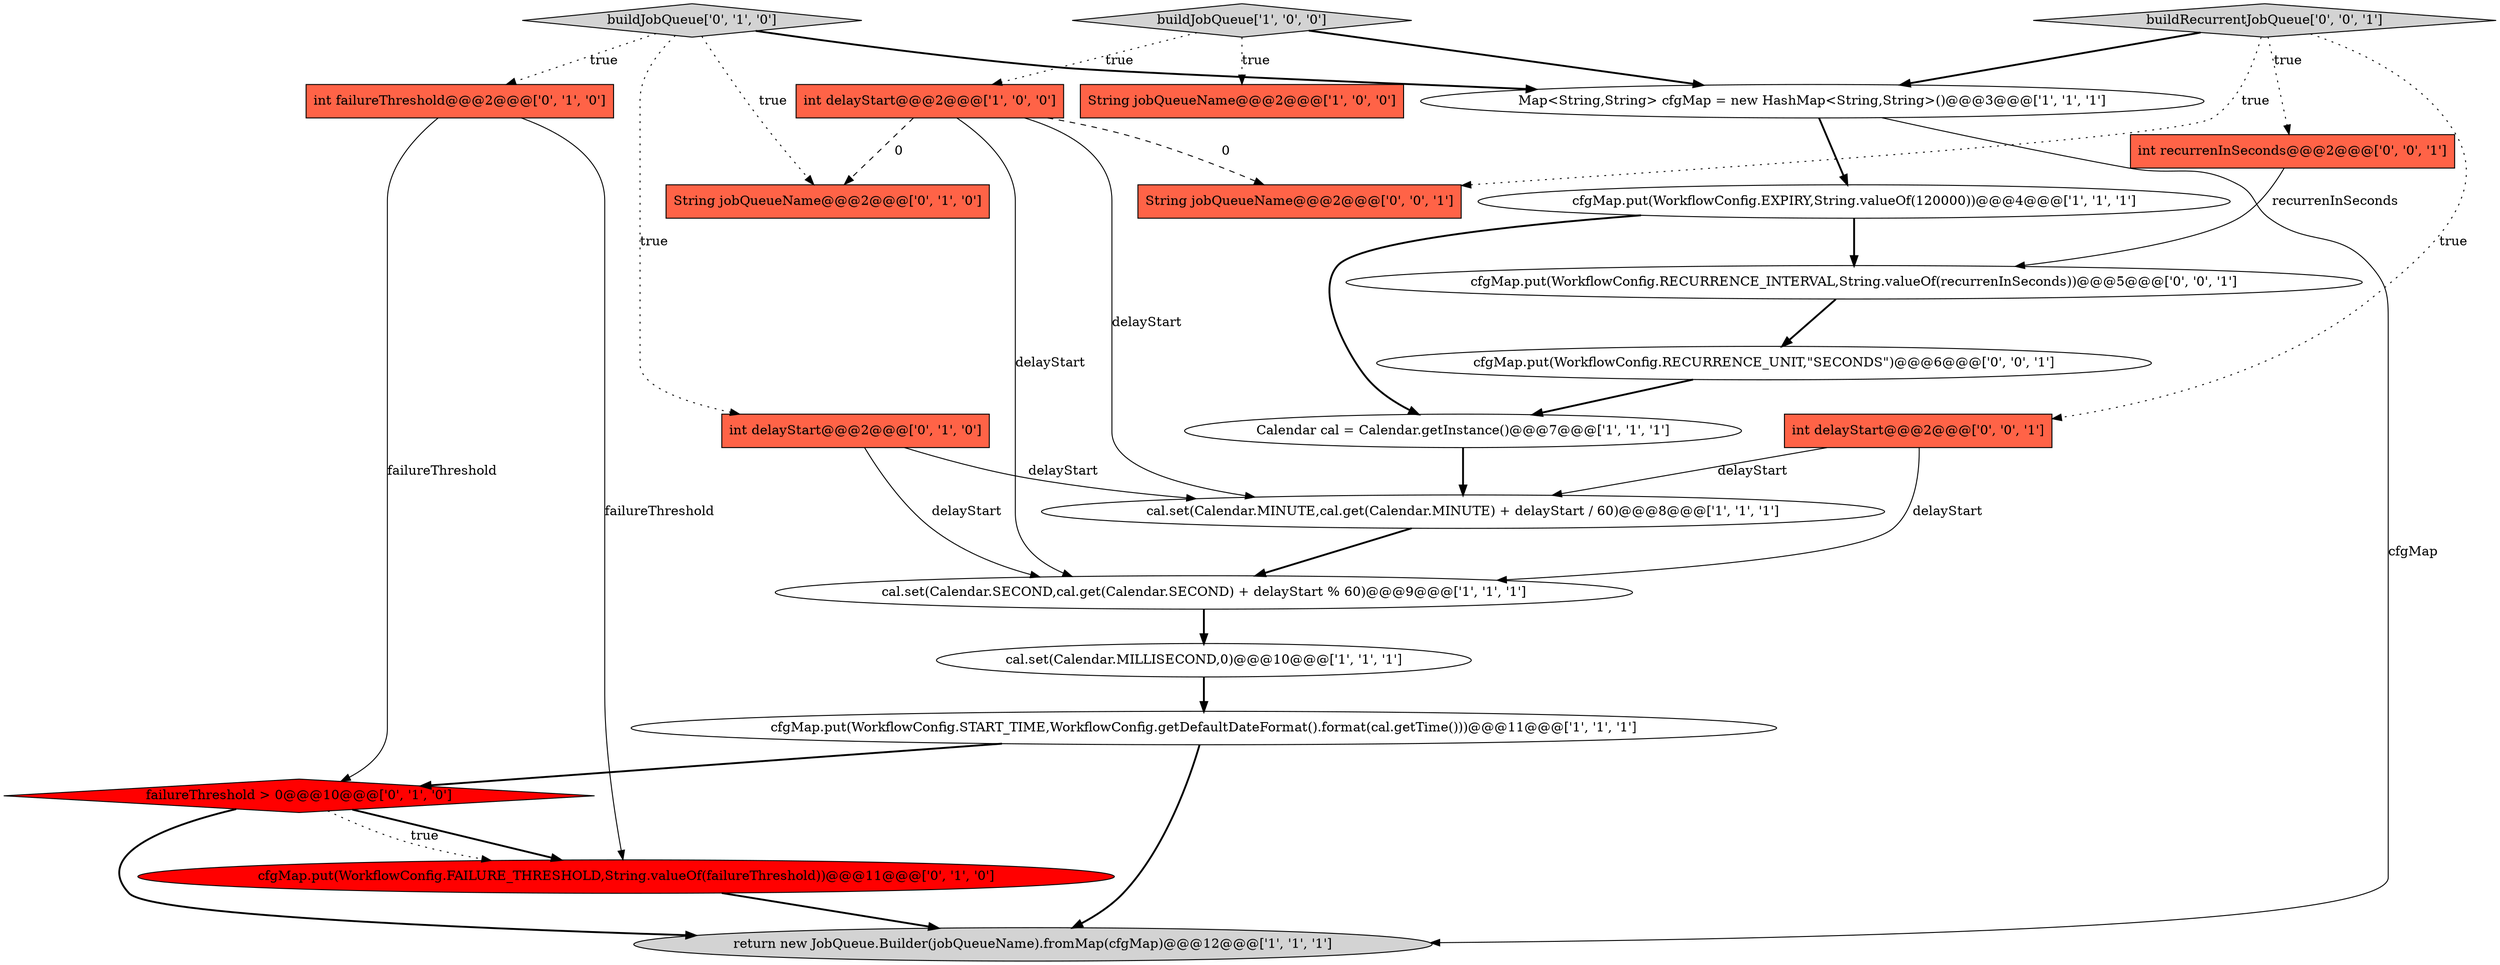 digraph {
11 [style = filled, label = "int failureThreshold@@@2@@@['0', '1', '0']", fillcolor = tomato, shape = box image = "AAA0AAABBB2BBB"];
4 [style = filled, label = "cal.set(Calendar.MINUTE,cal.get(Calendar.MINUTE) + delayStart / 60)@@@8@@@['1', '1', '1']", fillcolor = white, shape = ellipse image = "AAA0AAABBB1BBB"];
6 [style = filled, label = "String jobQueueName@@@2@@@['1', '0', '0']", fillcolor = tomato, shape = box image = "AAA0AAABBB1BBB"];
8 [style = filled, label = "Map<String,String> cfgMap = new HashMap<String,String>()@@@3@@@['1', '1', '1']", fillcolor = white, shape = ellipse image = "AAA0AAABBB1BBB"];
20 [style = filled, label = "cfgMap.put(WorkflowConfig.RECURRENCE_UNIT,\"SECONDS\")@@@6@@@['0', '0', '1']", fillcolor = white, shape = ellipse image = "AAA0AAABBB3BBB"];
1 [style = filled, label = "cal.set(Calendar.MILLISECOND,0)@@@10@@@['1', '1', '1']", fillcolor = white, shape = ellipse image = "AAA0AAABBB1BBB"];
9 [style = filled, label = "Calendar cal = Calendar.getInstance()@@@7@@@['1', '1', '1']", fillcolor = white, shape = ellipse image = "AAA0AAABBB1BBB"];
7 [style = filled, label = "cfgMap.put(WorkflowConfig.START_TIME,WorkflowConfig.getDefaultDateFormat().format(cal.getTime()))@@@11@@@['1', '1', '1']", fillcolor = white, shape = ellipse image = "AAA0AAABBB1BBB"];
17 [style = filled, label = "buildRecurrentJobQueue['0', '0', '1']", fillcolor = lightgray, shape = diamond image = "AAA0AAABBB3BBB"];
16 [style = filled, label = "String jobQueueName@@@2@@@['0', '1', '0']", fillcolor = tomato, shape = box image = "AAA1AAABBB2BBB"];
14 [style = filled, label = "buildJobQueue['0', '1', '0']", fillcolor = lightgray, shape = diamond image = "AAA0AAABBB2BBB"];
10 [style = filled, label = "int delayStart@@@2@@@['1', '0', '0']", fillcolor = tomato, shape = box image = "AAA1AAABBB1BBB"];
18 [style = filled, label = "cfgMap.put(WorkflowConfig.RECURRENCE_INTERVAL,String.valueOf(recurrenInSeconds))@@@5@@@['0', '0', '1']", fillcolor = white, shape = ellipse image = "AAA0AAABBB3BBB"];
3 [style = filled, label = "buildJobQueue['1', '0', '0']", fillcolor = lightgray, shape = diamond image = "AAA0AAABBB1BBB"];
19 [style = filled, label = "int recurrenInSeconds@@@2@@@['0', '0', '1']", fillcolor = tomato, shape = box image = "AAA0AAABBB3BBB"];
13 [style = filled, label = "int delayStart@@@2@@@['0', '1', '0']", fillcolor = tomato, shape = box image = "AAA0AAABBB2BBB"];
21 [style = filled, label = "int delayStart@@@2@@@['0', '0', '1']", fillcolor = tomato, shape = box image = "AAA0AAABBB3BBB"];
15 [style = filled, label = "cfgMap.put(WorkflowConfig.FAILURE_THRESHOLD,String.valueOf(failureThreshold))@@@11@@@['0', '1', '0']", fillcolor = red, shape = ellipse image = "AAA1AAABBB2BBB"];
0 [style = filled, label = "cfgMap.put(WorkflowConfig.EXPIRY,String.valueOf(120000))@@@4@@@['1', '1', '1']", fillcolor = white, shape = ellipse image = "AAA0AAABBB1BBB"];
12 [style = filled, label = "failureThreshold > 0@@@10@@@['0', '1', '0']", fillcolor = red, shape = diamond image = "AAA1AAABBB2BBB"];
2 [style = filled, label = "cal.set(Calendar.SECOND,cal.get(Calendar.SECOND) + delayStart % 60)@@@9@@@['1', '1', '1']", fillcolor = white, shape = ellipse image = "AAA0AAABBB1BBB"];
22 [style = filled, label = "String jobQueueName@@@2@@@['0', '0', '1']", fillcolor = tomato, shape = box image = "AAA0AAABBB3BBB"];
5 [style = filled, label = "return new JobQueue.Builder(jobQueueName).fromMap(cfgMap)@@@12@@@['1', '1', '1']", fillcolor = lightgray, shape = ellipse image = "AAA0AAABBB1BBB"];
17->8 [style = bold, label=""];
0->9 [style = bold, label=""];
12->5 [style = bold, label=""];
20->9 [style = bold, label=""];
7->12 [style = bold, label=""];
2->1 [style = bold, label=""];
9->4 [style = bold, label=""];
3->10 [style = dotted, label="true"];
12->15 [style = bold, label=""];
12->15 [style = dotted, label="true"];
11->15 [style = solid, label="failureThreshold"];
4->2 [style = bold, label=""];
10->22 [style = dashed, label="0"];
3->6 [style = dotted, label="true"];
1->7 [style = bold, label=""];
21->4 [style = solid, label="delayStart"];
14->13 [style = dotted, label="true"];
15->5 [style = bold, label=""];
8->0 [style = bold, label=""];
14->16 [style = dotted, label="true"];
19->18 [style = solid, label="recurrenInSeconds"];
18->20 [style = bold, label=""];
8->5 [style = solid, label="cfgMap"];
10->2 [style = solid, label="delayStart"];
7->5 [style = bold, label=""];
13->4 [style = solid, label="delayStart"];
3->8 [style = bold, label=""];
11->12 [style = solid, label="failureThreshold"];
17->19 [style = dotted, label="true"];
13->2 [style = solid, label="delayStart"];
14->11 [style = dotted, label="true"];
0->18 [style = bold, label=""];
17->22 [style = dotted, label="true"];
14->8 [style = bold, label=""];
10->16 [style = dashed, label="0"];
10->4 [style = solid, label="delayStart"];
17->21 [style = dotted, label="true"];
21->2 [style = solid, label="delayStart"];
}
